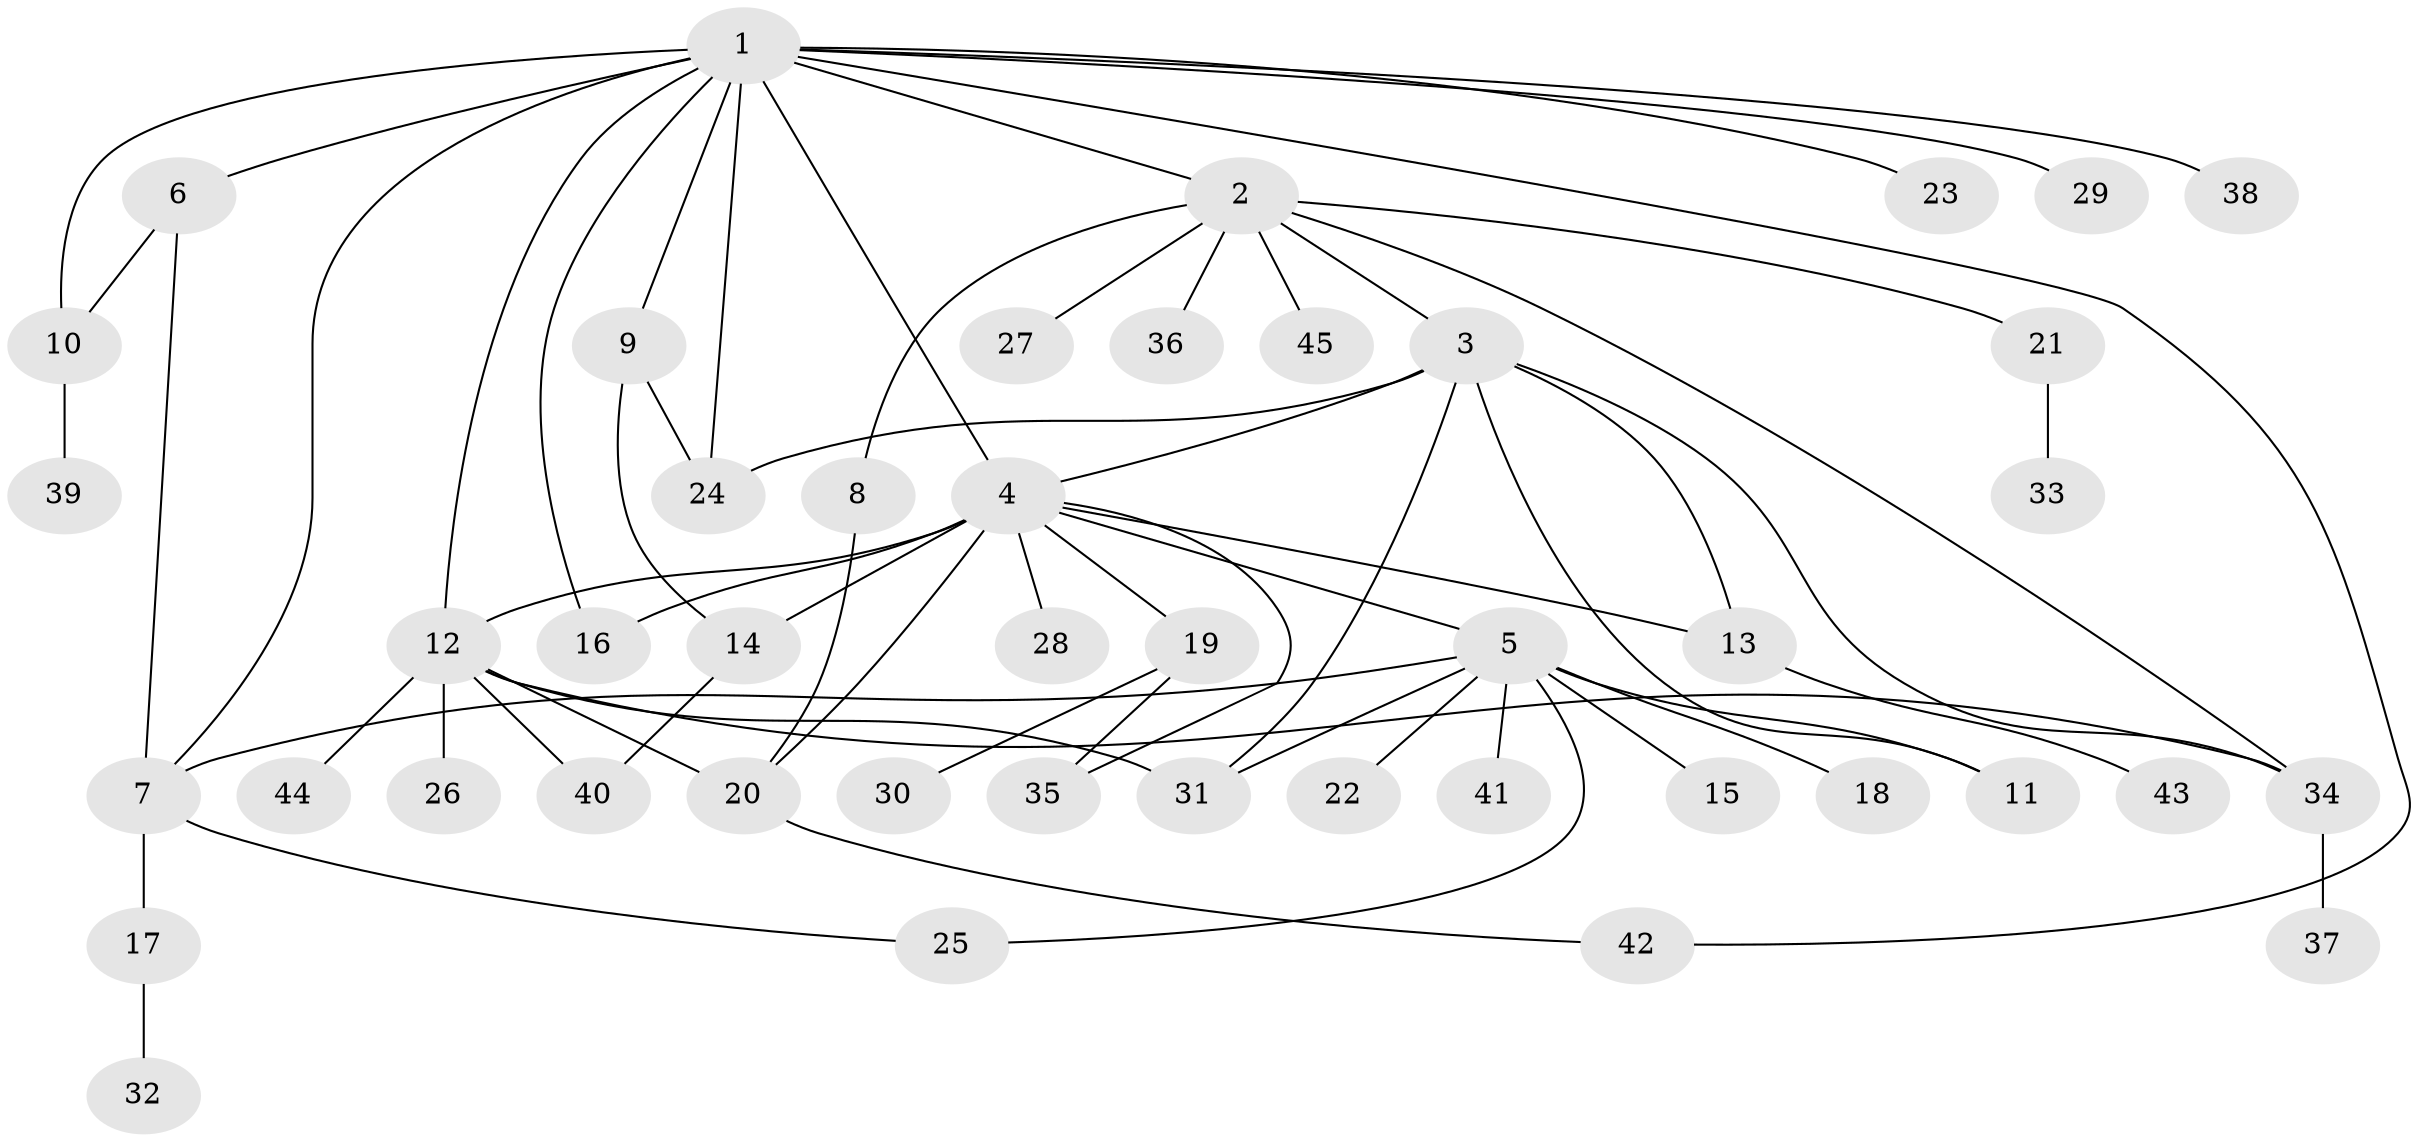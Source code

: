 // original degree distribution, {14: 0.011111111111111112, 9: 0.011111111111111112, 12: 0.011111111111111112, 24: 0.011111111111111112, 10: 0.011111111111111112, 2: 0.23333333333333334, 7: 0.011111111111111112, 3: 0.12222222222222222, 4: 0.05555555555555555, 1: 0.5, 5: 0.022222222222222223}
// Generated by graph-tools (version 1.1) at 2025/35/03/09/25 02:35:24]
// undirected, 45 vertices, 65 edges
graph export_dot {
graph [start="1"]
  node [color=gray90,style=filled];
  1;
  2;
  3;
  4;
  5;
  6;
  7;
  8;
  9;
  10;
  11;
  12;
  13;
  14;
  15;
  16;
  17;
  18;
  19;
  20;
  21;
  22;
  23;
  24;
  25;
  26;
  27;
  28;
  29;
  30;
  31;
  32;
  33;
  34;
  35;
  36;
  37;
  38;
  39;
  40;
  41;
  42;
  43;
  44;
  45;
  1 -- 2 [weight=1.0];
  1 -- 4 [weight=1.0];
  1 -- 6 [weight=1.0];
  1 -- 7 [weight=1.0];
  1 -- 9 [weight=1.0];
  1 -- 10 [weight=1.0];
  1 -- 12 [weight=1.0];
  1 -- 16 [weight=1.0];
  1 -- 23 [weight=1.0];
  1 -- 24 [weight=1.0];
  1 -- 29 [weight=1.0];
  1 -- 38 [weight=1.0];
  1 -- 42 [weight=1.0];
  2 -- 3 [weight=1.0];
  2 -- 8 [weight=1.0];
  2 -- 21 [weight=1.0];
  2 -- 27 [weight=1.0];
  2 -- 34 [weight=1.0];
  2 -- 36 [weight=1.0];
  2 -- 45 [weight=1.0];
  3 -- 4 [weight=1.0];
  3 -- 11 [weight=1.0];
  3 -- 13 [weight=1.0];
  3 -- 24 [weight=4.0];
  3 -- 31 [weight=1.0];
  3 -- 34 [weight=1.0];
  4 -- 5 [weight=1.0];
  4 -- 12 [weight=11.0];
  4 -- 13 [weight=2.0];
  4 -- 14 [weight=1.0];
  4 -- 16 [weight=1.0];
  4 -- 19 [weight=1.0];
  4 -- 20 [weight=1.0];
  4 -- 28 [weight=1.0];
  4 -- 35 [weight=1.0];
  5 -- 7 [weight=1.0];
  5 -- 11 [weight=1.0];
  5 -- 15 [weight=1.0];
  5 -- 18 [weight=1.0];
  5 -- 22 [weight=1.0];
  5 -- 25 [weight=1.0];
  5 -- 31 [weight=1.0];
  5 -- 41 [weight=1.0];
  6 -- 7 [weight=2.0];
  6 -- 10 [weight=1.0];
  7 -- 17 [weight=1.0];
  7 -- 25 [weight=1.0];
  8 -- 20 [weight=1.0];
  9 -- 14 [weight=1.0];
  9 -- 24 [weight=1.0];
  10 -- 39 [weight=1.0];
  12 -- 20 [weight=1.0];
  12 -- 26 [weight=1.0];
  12 -- 31 [weight=1.0];
  12 -- 34 [weight=1.0];
  12 -- 40 [weight=1.0];
  12 -- 44 [weight=1.0];
  13 -- 43 [weight=1.0];
  14 -- 40 [weight=1.0];
  17 -- 32 [weight=1.0];
  19 -- 30 [weight=2.0];
  19 -- 35 [weight=1.0];
  20 -- 42 [weight=1.0];
  21 -- 33 [weight=1.0];
  34 -- 37 [weight=1.0];
}
